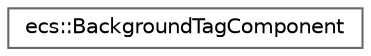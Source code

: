 digraph "Graphical Class Hierarchy"
{
 // LATEX_PDF_SIZE
  bgcolor="transparent";
  edge [fontname=Helvetica,fontsize=10,labelfontname=Helvetica,labelfontsize=10];
  node [fontname=Helvetica,fontsize=10,shape=box,height=0.2,width=0.4];
  rankdir="LR";
  Node0 [id="Node000000",label="ecs::BackgroundTagComponent",height=0.2,width=0.4,color="grey40", fillcolor="white", style="filled",URL="$structecs_1_1_background_tag_component.html",tooltip=" "];
}
